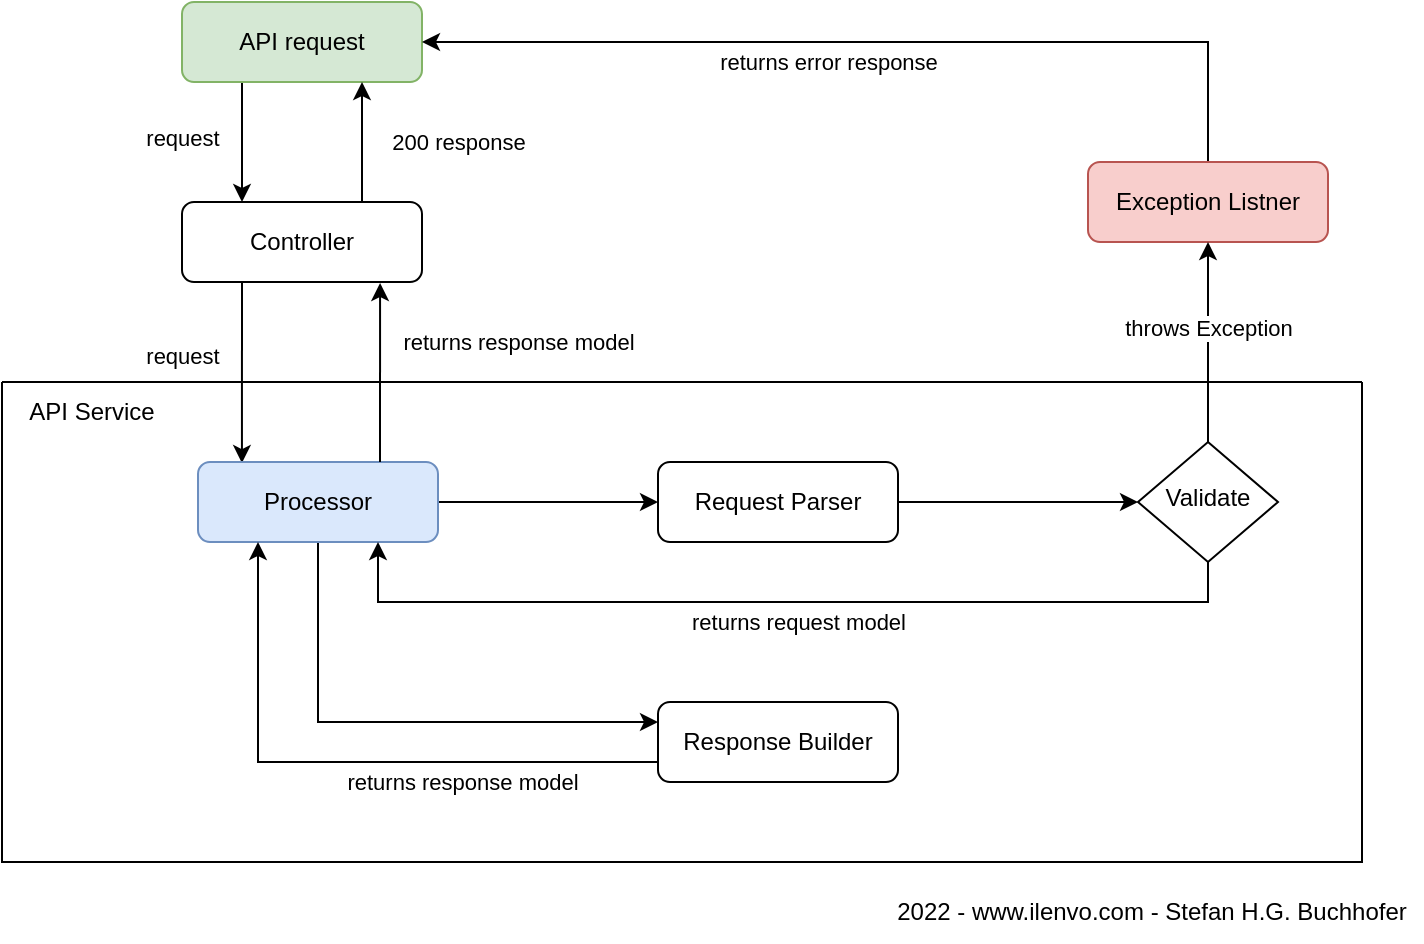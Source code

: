 <mxfile version="19.0.3" type="device"><diagram id="C5RBs43oDa-KdzZeNtuy" name="Page-1"><mxGraphModel dx="1106" dy="997" grid="1" gridSize="10" guides="1" tooltips="1" connect="1" arrows="1" fold="1" page="1" pageScale="1" pageWidth="827" pageHeight="520" math="0" shadow="0"><root><mxCell id="WIyWlLk6GJQsqaUBKTNV-0"/><mxCell id="WIyWlLk6GJQsqaUBKTNV-1" parent="WIyWlLk6GJQsqaUBKTNV-0"/><mxCell id="RwBVR2NlOZllnpEH2Cf--26" style="edgeStyle=orthogonalEdgeStyle;rounded=0;orthogonalLoop=1;jettySize=auto;html=1;exitX=0.25;exitY=1;exitDx=0;exitDy=0;entryX=0.25;entryY=0;entryDx=0;entryDy=0;startArrow=none;startFill=0;" edge="1" parent="WIyWlLk6GJQsqaUBKTNV-1" source="WIyWlLk6GJQsqaUBKTNV-3" target="WIyWlLk6GJQsqaUBKTNV-7"><mxGeometry relative="1" as="geometry"/></mxCell><mxCell id="RwBVR2NlOZllnpEH2Cf--33" value="request" style="edgeLabel;html=1;align=center;verticalAlign=middle;resizable=0;points=[];" vertex="1" connectable="0" parent="RwBVR2NlOZllnpEH2Cf--26"><mxGeometry x="-0.117" relative="1" as="geometry"><mxPoint x="-30" y="1" as="offset"/></mxGeometry></mxCell><mxCell id="WIyWlLk6GJQsqaUBKTNV-3" value="API request" style="rounded=1;whiteSpace=wrap;html=1;fontSize=12;glass=0;strokeWidth=1;shadow=0;fillColor=#d5e8d4;strokeColor=#82b366;" parent="WIyWlLk6GJQsqaUBKTNV-1" vertex="1"><mxGeometry x="170" y="40" width="120" height="40" as="geometry"/></mxCell><mxCell id="RwBVR2NlOZllnpEH2Cf--27" style="edgeStyle=orthogonalEdgeStyle;rounded=0;orthogonalLoop=1;jettySize=auto;html=1;exitX=0.25;exitY=1;exitDx=0;exitDy=0;entryX=0.183;entryY=0.013;entryDx=0;entryDy=0;entryPerimeter=0;startArrow=none;startFill=0;" edge="1" parent="WIyWlLk6GJQsqaUBKTNV-1" source="WIyWlLk6GJQsqaUBKTNV-7" target="RwBVR2NlOZllnpEH2Cf--1"><mxGeometry relative="1" as="geometry"/></mxCell><mxCell id="RwBVR2NlOZllnpEH2Cf--34" value="request" style="edgeLabel;html=1;align=center;verticalAlign=middle;resizable=0;points=[];" vertex="1" connectable="0" parent="RwBVR2NlOZllnpEH2Cf--27"><mxGeometry x="-0.194" relative="1" as="geometry"><mxPoint x="-30" as="offset"/></mxGeometry></mxCell><mxCell id="RwBVR2NlOZllnpEH2Cf--30" value="200 response" style="edgeStyle=orthogonalEdgeStyle;rounded=0;orthogonalLoop=1;jettySize=auto;html=1;exitX=0.75;exitY=0;exitDx=0;exitDy=0;entryX=0.75;entryY=1;entryDx=0;entryDy=0;startArrow=none;startFill=0;" edge="1" parent="WIyWlLk6GJQsqaUBKTNV-1" source="WIyWlLk6GJQsqaUBKTNV-7" target="WIyWlLk6GJQsqaUBKTNV-3"><mxGeometry y="-48" relative="1" as="geometry"><mxPoint as="offset"/></mxGeometry></mxCell><mxCell id="WIyWlLk6GJQsqaUBKTNV-7" value="Controller" style="rounded=1;whiteSpace=wrap;html=1;fontSize=12;glass=0;strokeWidth=1;shadow=0;" parent="WIyWlLk6GJQsqaUBKTNV-1" vertex="1"><mxGeometry x="170" y="140" width="120" height="40" as="geometry"/></mxCell><mxCell id="RwBVR2NlOZllnpEH2Cf--10" value="" style="swimlane;startSize=0;" vertex="1" parent="WIyWlLk6GJQsqaUBKTNV-1"><mxGeometry x="80" y="230" width="680" height="240" as="geometry"/></mxCell><mxCell id="RwBVR2NlOZllnpEH2Cf--19" style="edgeStyle=orthogonalEdgeStyle;rounded=0;orthogonalLoop=1;jettySize=auto;html=1;exitX=0.5;exitY=1;exitDx=0;exitDy=0;entryX=0;entryY=0.25;entryDx=0;entryDy=0;startArrow=none;startFill=0;" edge="1" parent="RwBVR2NlOZllnpEH2Cf--10" source="RwBVR2NlOZllnpEH2Cf--1" target="RwBVR2NlOZllnpEH2Cf--11"><mxGeometry relative="1" as="geometry"/></mxCell><mxCell id="RwBVR2NlOZllnpEH2Cf--23" style="edgeStyle=orthogonalEdgeStyle;rounded=0;orthogonalLoop=1;jettySize=auto;html=1;exitX=1;exitY=0.5;exitDx=0;exitDy=0;entryX=0;entryY=0.5;entryDx=0;entryDy=0;startArrow=none;startFill=0;" edge="1" parent="RwBVR2NlOZllnpEH2Cf--10" source="RwBVR2NlOZllnpEH2Cf--1" target="RwBVR2NlOZllnpEH2Cf--7"><mxGeometry relative="1" as="geometry"/></mxCell><mxCell id="RwBVR2NlOZllnpEH2Cf--1" value="Processor" style="rounded=1;whiteSpace=wrap;html=1;fontSize=12;glass=0;strokeWidth=1;shadow=0;fillColor=#dae8fc;strokeColor=#6c8ebf;" vertex="1" parent="RwBVR2NlOZllnpEH2Cf--10"><mxGeometry x="98" y="40" width="120" height="40" as="geometry"/></mxCell><mxCell id="RwBVR2NlOZllnpEH2Cf--14" style="edgeStyle=orthogonalEdgeStyle;rounded=0;orthogonalLoop=1;jettySize=auto;html=1;exitX=1;exitY=0.5;exitDx=0;exitDy=0;" edge="1" parent="RwBVR2NlOZllnpEH2Cf--10" source="RwBVR2NlOZllnpEH2Cf--7" target="RwBVR2NlOZllnpEH2Cf--12"><mxGeometry relative="1" as="geometry"/></mxCell><mxCell id="RwBVR2NlOZllnpEH2Cf--7" value="Request Parser" style="rounded=1;whiteSpace=wrap;html=1;fontSize=12;glass=0;strokeWidth=1;shadow=0;" vertex="1" parent="RwBVR2NlOZllnpEH2Cf--10"><mxGeometry x="328" y="40" width="120" height="40" as="geometry"/></mxCell><mxCell id="RwBVR2NlOZllnpEH2Cf--24" style="edgeStyle=orthogonalEdgeStyle;rounded=0;orthogonalLoop=1;jettySize=auto;html=1;exitX=0;exitY=0.75;exitDx=0;exitDy=0;entryX=0.25;entryY=1;entryDx=0;entryDy=0;startArrow=none;startFill=0;" edge="1" parent="RwBVR2NlOZllnpEH2Cf--10" source="RwBVR2NlOZllnpEH2Cf--11" target="RwBVR2NlOZllnpEH2Cf--1"><mxGeometry relative="1" as="geometry"/></mxCell><mxCell id="RwBVR2NlOZllnpEH2Cf--25" value="returns response model" style="edgeLabel;html=1;align=center;verticalAlign=middle;resizable=0;points=[];" vertex="1" connectable="0" parent="RwBVR2NlOZllnpEH2Cf--24"><mxGeometry x="-0.2" y="1" relative="1" as="geometry"><mxPoint x="26" y="9" as="offset"/></mxGeometry></mxCell><mxCell id="RwBVR2NlOZllnpEH2Cf--11" value="Response Builder" style="rounded=1;whiteSpace=wrap;html=1;fontSize=12;glass=0;strokeWidth=1;shadow=0;" vertex="1" parent="RwBVR2NlOZllnpEH2Cf--10"><mxGeometry x="328" y="160" width="120" height="40" as="geometry"/></mxCell><mxCell id="RwBVR2NlOZllnpEH2Cf--17" style="edgeStyle=orthogonalEdgeStyle;rounded=0;orthogonalLoop=1;jettySize=auto;html=1;exitX=0.5;exitY=1;exitDx=0;exitDy=0;entryX=0.75;entryY=1;entryDx=0;entryDy=0;" edge="1" parent="RwBVR2NlOZllnpEH2Cf--10" source="RwBVR2NlOZllnpEH2Cf--12" target="RwBVR2NlOZllnpEH2Cf--1"><mxGeometry relative="1" as="geometry"><Array as="points"><mxPoint x="603" y="110"/><mxPoint x="188" y="110"/></Array></mxGeometry></mxCell><mxCell id="RwBVR2NlOZllnpEH2Cf--18" value="returns request model" style="edgeLabel;html=1;align=center;verticalAlign=middle;resizable=0;points=[];" vertex="1" connectable="0" parent="RwBVR2NlOZllnpEH2Cf--17"><mxGeometry x="0.105" y="2" relative="1" as="geometry"><mxPoint x="32" y="8" as="offset"/></mxGeometry></mxCell><mxCell id="RwBVR2NlOZllnpEH2Cf--12" value="Validate" style="rhombus;whiteSpace=wrap;html=1;shadow=0;fontFamily=Helvetica;fontSize=12;align=center;strokeWidth=1;spacing=6;spacingTop=-4;" vertex="1" parent="RwBVR2NlOZllnpEH2Cf--10"><mxGeometry x="568" y="30" width="70" height="60" as="geometry"/></mxCell><mxCell id="RwBVR2NlOZllnpEH2Cf--35" value="API Service" style="text;html=1;strokeColor=none;fillColor=none;align=center;verticalAlign=middle;whiteSpace=wrap;rounded=0;" vertex="1" parent="RwBVR2NlOZllnpEH2Cf--10"><mxGeometry width="90" height="30" as="geometry"/></mxCell><mxCell id="RwBVR2NlOZllnpEH2Cf--21" style="edgeStyle=orthogonalEdgeStyle;rounded=0;orthogonalLoop=1;jettySize=auto;html=1;exitX=0.5;exitY=0;exitDx=0;exitDy=0;startArrow=none;startFill=0;entryX=1;entryY=0.5;entryDx=0;entryDy=0;" edge="1" parent="WIyWlLk6GJQsqaUBKTNV-1" source="RwBVR2NlOZllnpEH2Cf--13" target="WIyWlLk6GJQsqaUBKTNV-3"><mxGeometry relative="1" as="geometry"/></mxCell><mxCell id="RwBVR2NlOZllnpEH2Cf--22" value="returns error response" style="edgeLabel;html=1;align=center;verticalAlign=middle;resizable=0;points=[];" vertex="1" connectable="0" parent="RwBVR2NlOZllnpEH2Cf--21"><mxGeometry x="0.063" relative="1" as="geometry"><mxPoint x="-9" y="10" as="offset"/></mxGeometry></mxCell><mxCell id="RwBVR2NlOZllnpEH2Cf--13" value="Exception Listner" style="rounded=1;whiteSpace=wrap;html=1;fontSize=12;glass=0;strokeWidth=1;shadow=0;fillColor=#f8cecc;strokeColor=#b85450;" vertex="1" parent="WIyWlLk6GJQsqaUBKTNV-1"><mxGeometry x="623" y="120" width="120" height="40" as="geometry"/></mxCell><mxCell id="RwBVR2NlOZllnpEH2Cf--15" style="edgeStyle=orthogonalEdgeStyle;rounded=0;orthogonalLoop=1;jettySize=auto;html=1;exitX=0.5;exitY=0;exitDx=0;exitDy=0;entryX=0.5;entryY=1;entryDx=0;entryDy=0;" edge="1" parent="WIyWlLk6GJQsqaUBKTNV-1" source="RwBVR2NlOZllnpEH2Cf--12" target="RwBVR2NlOZllnpEH2Cf--13"><mxGeometry relative="1" as="geometry"/></mxCell><mxCell id="RwBVR2NlOZllnpEH2Cf--16" value="throws Exception" style="edgeLabel;html=1;align=center;verticalAlign=middle;resizable=0;points=[];" vertex="1" connectable="0" parent="RwBVR2NlOZllnpEH2Cf--15"><mxGeometry x="0.167" relative="1" as="geometry"><mxPoint y="1" as="offset"/></mxGeometry></mxCell><mxCell id="RwBVR2NlOZllnpEH2Cf--32" value="returns response model" style="edgeStyle=orthogonalEdgeStyle;rounded=0;orthogonalLoop=1;jettySize=auto;html=1;exitX=0.75;exitY=0;exitDx=0;exitDy=0;entryX=0.817;entryY=1.013;entryDx=0;entryDy=0;entryPerimeter=0;startArrow=none;startFill=0;" edge="1" parent="WIyWlLk6GJQsqaUBKTNV-1"><mxGeometry x="0.342" y="-69" relative="1" as="geometry"><mxPoint x="269" y="270" as="sourcePoint"/><mxPoint x="269.04" y="180.52" as="targetPoint"/><mxPoint as="offset"/></mxGeometry></mxCell><mxCell id="RwBVR2NlOZllnpEH2Cf--36" value="2022 - www.ilenvo.com - Stefan H.G. Buchhofer" style="text;html=1;strokeColor=none;fillColor=none;align=center;verticalAlign=middle;whiteSpace=wrap;rounded=0;" vertex="1" parent="WIyWlLk6GJQsqaUBKTNV-1"><mxGeometry x="520" y="480" width="270" height="30" as="geometry"/></mxCell></root></mxGraphModel></diagram></mxfile>